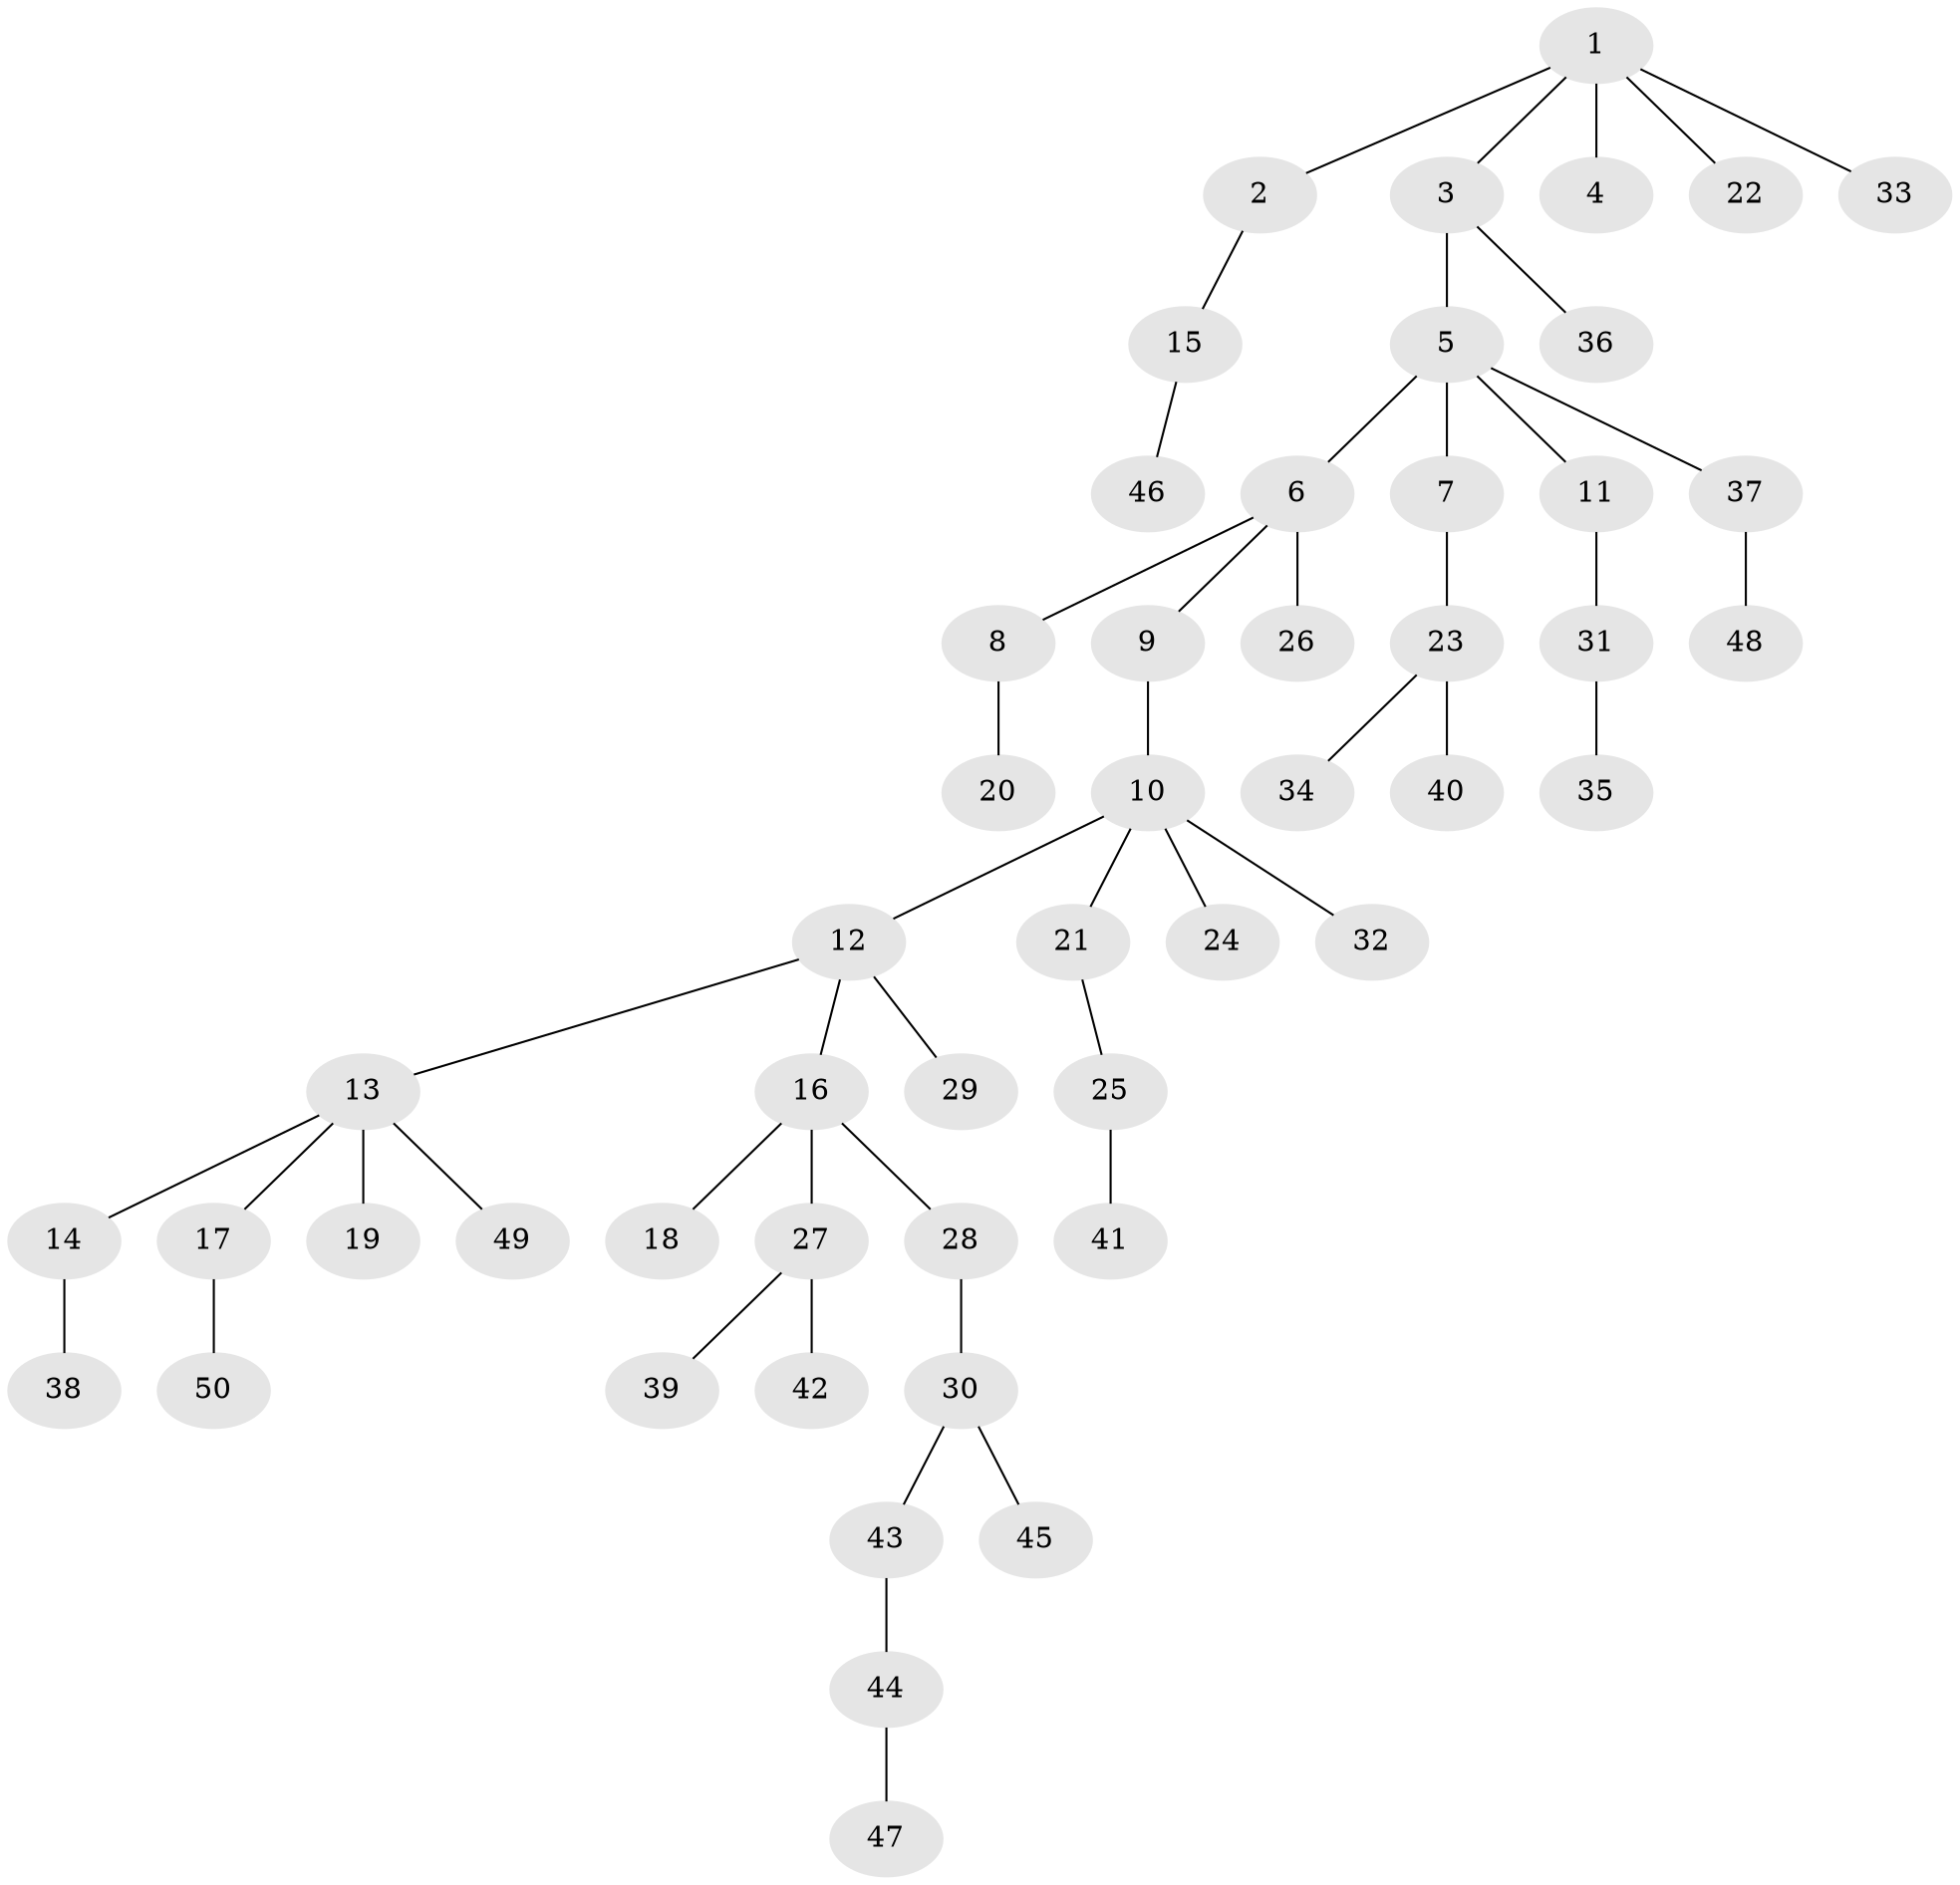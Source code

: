 // Generated by graph-tools (version 1.1) at 2025/02/03/09/25 03:02:30]
// undirected, 50 vertices, 49 edges
graph export_dot {
graph [start="1"]
  node [color=gray90,style=filled];
  1;
  2;
  3;
  4;
  5;
  6;
  7;
  8;
  9;
  10;
  11;
  12;
  13;
  14;
  15;
  16;
  17;
  18;
  19;
  20;
  21;
  22;
  23;
  24;
  25;
  26;
  27;
  28;
  29;
  30;
  31;
  32;
  33;
  34;
  35;
  36;
  37;
  38;
  39;
  40;
  41;
  42;
  43;
  44;
  45;
  46;
  47;
  48;
  49;
  50;
  1 -- 2;
  1 -- 3;
  1 -- 4;
  1 -- 22;
  1 -- 33;
  2 -- 15;
  3 -- 5;
  3 -- 36;
  5 -- 6;
  5 -- 7;
  5 -- 11;
  5 -- 37;
  6 -- 8;
  6 -- 9;
  6 -- 26;
  7 -- 23;
  8 -- 20;
  9 -- 10;
  10 -- 12;
  10 -- 21;
  10 -- 24;
  10 -- 32;
  11 -- 31;
  12 -- 13;
  12 -- 16;
  12 -- 29;
  13 -- 14;
  13 -- 17;
  13 -- 19;
  13 -- 49;
  14 -- 38;
  15 -- 46;
  16 -- 18;
  16 -- 27;
  16 -- 28;
  17 -- 50;
  21 -- 25;
  23 -- 34;
  23 -- 40;
  25 -- 41;
  27 -- 39;
  27 -- 42;
  28 -- 30;
  30 -- 43;
  30 -- 45;
  31 -- 35;
  37 -- 48;
  43 -- 44;
  44 -- 47;
}
